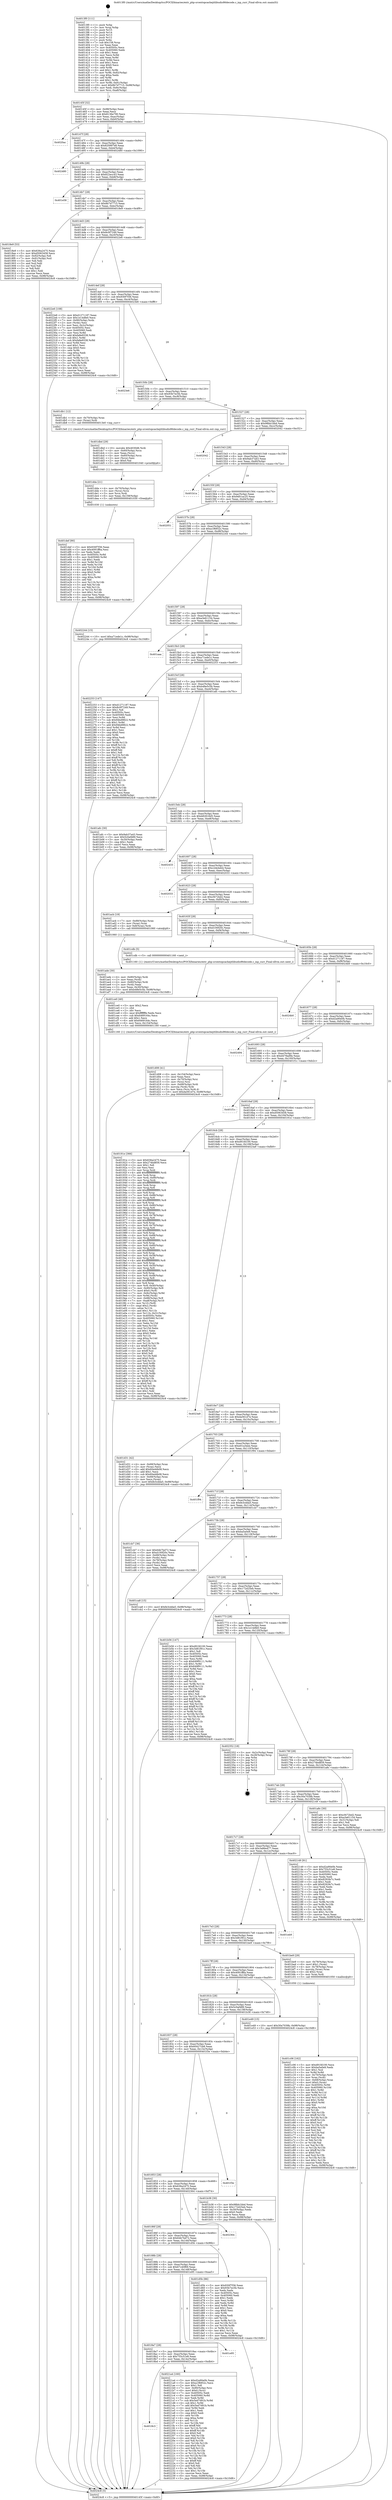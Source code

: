digraph "0x4013f0" {
  label = "0x4013f0 (/mnt/c/Users/mathe/Desktop/tcc/POCII/binaries/extr_php-srcextopcachejitlibudis86decode.c_inp_curr_Final-ollvm.out::main(0))"
  labelloc = "t"
  node[shape=record]

  Entry [label="",width=0.3,height=0.3,shape=circle,fillcolor=black,style=filled]
  "0x40145f" [label="{
     0x40145f [32]\l
     | [instrs]\l
     &nbsp;&nbsp;0x40145f \<+6\>: mov -0x98(%rbp),%eax\l
     &nbsp;&nbsp;0x401465 \<+2\>: mov %eax,%ecx\l
     &nbsp;&nbsp;0x401467 \<+6\>: sub $0x8136e790,%ecx\l
     &nbsp;&nbsp;0x40146d \<+6\>: mov %eax,-0xac(%rbp)\l
     &nbsp;&nbsp;0x401473 \<+6\>: mov %ecx,-0xb0(%rbp)\l
     &nbsp;&nbsp;0x401479 \<+6\>: je 00000000004020ac \<main+0xcbc\>\l
  }"]
  "0x4020ac" [label="{
     0x4020ac\l
  }", style=dashed]
  "0x40147f" [label="{
     0x40147f [28]\l
     | [instrs]\l
     &nbsp;&nbsp;0x40147f \<+5\>: jmp 0000000000401484 \<main+0x94\>\l
     &nbsp;&nbsp;0x401484 \<+6\>: mov -0xac(%rbp),%eax\l
     &nbsp;&nbsp;0x40148a \<+5\>: sub $0x820997e8,%eax\l
     &nbsp;&nbsp;0x40148f \<+6\>: mov %eax,-0xb4(%rbp)\l
     &nbsp;&nbsp;0x401495 \<+6\>: je 0000000000402480 \<main+0x1090\>\l
  }"]
  Exit [label="",width=0.3,height=0.3,shape=circle,fillcolor=black,style=filled,peripheries=2]
  "0x402480" [label="{
     0x402480\l
  }", style=dashed]
  "0x40149b" [label="{
     0x40149b [28]\l
     | [instrs]\l
     &nbsp;&nbsp;0x40149b \<+5\>: jmp 00000000004014a0 \<main+0xb0\>\l
     &nbsp;&nbsp;0x4014a0 \<+6\>: mov -0xac(%rbp),%eax\l
     &nbsp;&nbsp;0x4014a6 \<+5\>: sub $0x822ecc43,%eax\l
     &nbsp;&nbsp;0x4014ab \<+6\>: mov %eax,-0xb8(%rbp)\l
     &nbsp;&nbsp;0x4014b1 \<+6\>: je 0000000000401e58 \<main+0xa68\>\l
  }"]
  "0x4018c3" [label="{
     0x4018c3\l
  }", style=dashed]
  "0x401e58" [label="{
     0x401e58\l
  }", style=dashed]
  "0x4014b7" [label="{
     0x4014b7 [28]\l
     | [instrs]\l
     &nbsp;&nbsp;0x4014b7 \<+5\>: jmp 00000000004014bc \<main+0xcc\>\l
     &nbsp;&nbsp;0x4014bc \<+6\>: mov -0xac(%rbp),%eax\l
     &nbsp;&nbsp;0x4014c2 \<+5\>: sub $0x8b7d7715,%eax\l
     &nbsp;&nbsp;0x4014c7 \<+6\>: mov %eax,-0xbc(%rbp)\l
     &nbsp;&nbsp;0x4014cd \<+6\>: je 00000000004018e9 \<main+0x4f9\>\l
  }"]
  "0x4021a4" [label="{
     0x4021a4 [160]\l
     | [instrs]\l
     &nbsp;&nbsp;0x4021a4 \<+5\>: mov $0xd2a90e0b,%eax\l
     &nbsp;&nbsp;0x4021a9 \<+5\>: mov $0xa1f6852c,%ecx\l
     &nbsp;&nbsp;0x4021ae \<+2\>: mov $0x1,%dl\l
     &nbsp;&nbsp;0x4021b0 \<+7\>: mov -0x90(%rbp),%rsi\l
     &nbsp;&nbsp;0x4021b7 \<+6\>: movl $0x0,(%rsi)\l
     &nbsp;&nbsp;0x4021bd \<+7\>: mov 0x40505c,%edi\l
     &nbsp;&nbsp;0x4021c4 \<+8\>: mov 0x405060,%r8d\l
     &nbsp;&nbsp;0x4021cc \<+3\>: mov %edi,%r9d\l
     &nbsp;&nbsp;0x4021cf \<+7\>: sub $0x5ed7d91b,%r9d\l
     &nbsp;&nbsp;0x4021d6 \<+4\>: sub $0x1,%r9d\l
     &nbsp;&nbsp;0x4021da \<+7\>: add $0x5ed7d91b,%r9d\l
     &nbsp;&nbsp;0x4021e1 \<+4\>: imul %r9d,%edi\l
     &nbsp;&nbsp;0x4021e5 \<+3\>: and $0x1,%edi\l
     &nbsp;&nbsp;0x4021e8 \<+3\>: cmp $0x0,%edi\l
     &nbsp;&nbsp;0x4021eb \<+4\>: sete %r10b\l
     &nbsp;&nbsp;0x4021ef \<+4\>: cmp $0xa,%r8d\l
     &nbsp;&nbsp;0x4021f3 \<+4\>: setl %r11b\l
     &nbsp;&nbsp;0x4021f7 \<+3\>: mov %r10b,%bl\l
     &nbsp;&nbsp;0x4021fa \<+3\>: xor $0xff,%bl\l
     &nbsp;&nbsp;0x4021fd \<+3\>: mov %r11b,%r14b\l
     &nbsp;&nbsp;0x402200 \<+4\>: xor $0xff,%r14b\l
     &nbsp;&nbsp;0x402204 \<+3\>: xor $0x0,%dl\l
     &nbsp;&nbsp;0x402207 \<+3\>: mov %bl,%r15b\l
     &nbsp;&nbsp;0x40220a \<+4\>: and $0x0,%r15b\l
     &nbsp;&nbsp;0x40220e \<+3\>: and %dl,%r10b\l
     &nbsp;&nbsp;0x402211 \<+3\>: mov %r14b,%r12b\l
     &nbsp;&nbsp;0x402214 \<+4\>: and $0x0,%r12b\l
     &nbsp;&nbsp;0x402218 \<+3\>: and %dl,%r11b\l
     &nbsp;&nbsp;0x40221b \<+3\>: or %r10b,%r15b\l
     &nbsp;&nbsp;0x40221e \<+3\>: or %r11b,%r12b\l
     &nbsp;&nbsp;0x402221 \<+3\>: xor %r12b,%r15b\l
     &nbsp;&nbsp;0x402224 \<+3\>: or %r14b,%bl\l
     &nbsp;&nbsp;0x402227 \<+3\>: xor $0xff,%bl\l
     &nbsp;&nbsp;0x40222a \<+3\>: or $0x0,%dl\l
     &nbsp;&nbsp;0x40222d \<+2\>: and %dl,%bl\l
     &nbsp;&nbsp;0x40222f \<+3\>: or %bl,%r15b\l
     &nbsp;&nbsp;0x402232 \<+4\>: test $0x1,%r15b\l
     &nbsp;&nbsp;0x402236 \<+3\>: cmovne %ecx,%eax\l
     &nbsp;&nbsp;0x402239 \<+6\>: mov %eax,-0x98(%rbp)\l
     &nbsp;&nbsp;0x40223f \<+5\>: jmp 00000000004024c8 \<main+0x10d8\>\l
  }"]
  "0x4018e9" [label="{
     0x4018e9 [53]\l
     | [instrs]\l
     &nbsp;&nbsp;0x4018e9 \<+5\>: mov $0x636a2475,%eax\l
     &nbsp;&nbsp;0x4018ee \<+5\>: mov $0xd5063458,%ecx\l
     &nbsp;&nbsp;0x4018f3 \<+6\>: mov -0x92(%rbp),%dl\l
     &nbsp;&nbsp;0x4018f9 \<+7\>: mov -0x91(%rbp),%sil\l
     &nbsp;&nbsp;0x401900 \<+3\>: mov %dl,%dil\l
     &nbsp;&nbsp;0x401903 \<+3\>: and %sil,%dil\l
     &nbsp;&nbsp;0x401906 \<+3\>: xor %sil,%dl\l
     &nbsp;&nbsp;0x401909 \<+3\>: or %dl,%dil\l
     &nbsp;&nbsp;0x40190c \<+4\>: test $0x1,%dil\l
     &nbsp;&nbsp;0x401910 \<+3\>: cmovne %ecx,%eax\l
     &nbsp;&nbsp;0x401913 \<+6\>: mov %eax,-0x98(%rbp)\l
     &nbsp;&nbsp;0x401919 \<+5\>: jmp 00000000004024c8 \<main+0x10d8\>\l
  }"]
  "0x4014d3" [label="{
     0x4014d3 [28]\l
     | [instrs]\l
     &nbsp;&nbsp;0x4014d3 \<+5\>: jmp 00000000004014d8 \<main+0xe8\>\l
     &nbsp;&nbsp;0x4014d8 \<+6\>: mov -0xac(%rbp),%eax\l
     &nbsp;&nbsp;0x4014de \<+5\>: sub $0x8c0f7249,%eax\l
     &nbsp;&nbsp;0x4014e3 \<+6\>: mov %eax,-0xc0(%rbp)\l
     &nbsp;&nbsp;0x4014e9 \<+6\>: je 00000000004022e6 \<main+0xef6\>\l
  }"]
  "0x4024c8" [label="{
     0x4024c8 [5]\l
     | [instrs]\l
     &nbsp;&nbsp;0x4024c8 \<+5\>: jmp 000000000040145f \<main+0x6f\>\l
  }"]
  "0x4013f0" [label="{
     0x4013f0 [111]\l
     | [instrs]\l
     &nbsp;&nbsp;0x4013f0 \<+1\>: push %rbp\l
     &nbsp;&nbsp;0x4013f1 \<+3\>: mov %rsp,%rbp\l
     &nbsp;&nbsp;0x4013f4 \<+2\>: push %r15\l
     &nbsp;&nbsp;0x4013f6 \<+2\>: push %r14\l
     &nbsp;&nbsp;0x4013f8 \<+2\>: push %r13\l
     &nbsp;&nbsp;0x4013fa \<+2\>: push %r12\l
     &nbsp;&nbsp;0x4013fc \<+1\>: push %rbx\l
     &nbsp;&nbsp;0x4013fd \<+7\>: sub $0x158,%rsp\l
     &nbsp;&nbsp;0x401404 \<+2\>: xor %eax,%eax\l
     &nbsp;&nbsp;0x401406 \<+7\>: mov 0x40505c,%ecx\l
     &nbsp;&nbsp;0x40140d \<+7\>: mov 0x405060,%edx\l
     &nbsp;&nbsp;0x401414 \<+3\>: sub $0x1,%eax\l
     &nbsp;&nbsp;0x401417 \<+3\>: mov %ecx,%r8d\l
     &nbsp;&nbsp;0x40141a \<+3\>: add %eax,%r8d\l
     &nbsp;&nbsp;0x40141d \<+4\>: imul %r8d,%ecx\l
     &nbsp;&nbsp;0x401421 \<+3\>: and $0x1,%ecx\l
     &nbsp;&nbsp;0x401424 \<+3\>: cmp $0x0,%ecx\l
     &nbsp;&nbsp;0x401427 \<+4\>: sete %r9b\l
     &nbsp;&nbsp;0x40142b \<+4\>: and $0x1,%r9b\l
     &nbsp;&nbsp;0x40142f \<+7\>: mov %r9b,-0x92(%rbp)\l
     &nbsp;&nbsp;0x401436 \<+3\>: cmp $0xa,%edx\l
     &nbsp;&nbsp;0x401439 \<+4\>: setl %r9b\l
     &nbsp;&nbsp;0x40143d \<+4\>: and $0x1,%r9b\l
     &nbsp;&nbsp;0x401441 \<+7\>: mov %r9b,-0x91(%rbp)\l
     &nbsp;&nbsp;0x401448 \<+10\>: movl $0x8b7d7715,-0x98(%rbp)\l
     &nbsp;&nbsp;0x401452 \<+6\>: mov %edi,-0x9c(%rbp)\l
     &nbsp;&nbsp;0x401458 \<+7\>: mov %rsi,-0xa8(%rbp)\l
  }"]
  "0x4018a7" [label="{
     0x4018a7 [28]\l
     | [instrs]\l
     &nbsp;&nbsp;0x4018a7 \<+5\>: jmp 00000000004018ac \<main+0x4bc\>\l
     &nbsp;&nbsp;0x4018ac \<+6\>: mov -0xac(%rbp),%eax\l
     &nbsp;&nbsp;0x4018b2 \<+5\>: sub $0x755c51e8,%eax\l
     &nbsp;&nbsp;0x4018b7 \<+6\>: mov %eax,-0x14c(%rbp)\l
     &nbsp;&nbsp;0x4018bd \<+6\>: je 00000000004021a4 \<main+0xdb4\>\l
  }"]
  "0x4022e6" [label="{
     0x4022e6 [108]\l
     | [instrs]\l
     &nbsp;&nbsp;0x4022e6 \<+5\>: mov $0xd1271187,%eax\l
     &nbsp;&nbsp;0x4022eb \<+5\>: mov $0x1e14dfe0,%ecx\l
     &nbsp;&nbsp;0x4022f0 \<+7\>: mov -0x90(%rbp),%rdx\l
     &nbsp;&nbsp;0x4022f7 \<+2\>: mov (%rdx),%esi\l
     &nbsp;&nbsp;0x4022f9 \<+3\>: mov %esi,-0x2c(%rbp)\l
     &nbsp;&nbsp;0x4022fc \<+7\>: mov 0x40505c,%esi\l
     &nbsp;&nbsp;0x402303 \<+7\>: mov 0x405060,%edi\l
     &nbsp;&nbsp;0x40230a \<+3\>: mov %esi,%r8d\l
     &nbsp;&nbsp;0x40230d \<+7\>: add $0xfa8e9338,%r8d\l
     &nbsp;&nbsp;0x402314 \<+4\>: sub $0x1,%r8d\l
     &nbsp;&nbsp;0x402318 \<+7\>: sub $0xfa8e9338,%r8d\l
     &nbsp;&nbsp;0x40231f \<+4\>: imul %r8d,%esi\l
     &nbsp;&nbsp;0x402323 \<+3\>: and $0x1,%esi\l
     &nbsp;&nbsp;0x402326 \<+3\>: cmp $0x0,%esi\l
     &nbsp;&nbsp;0x402329 \<+4\>: sete %r9b\l
     &nbsp;&nbsp;0x40232d \<+3\>: cmp $0xa,%edi\l
     &nbsp;&nbsp;0x402330 \<+4\>: setl %r10b\l
     &nbsp;&nbsp;0x402334 \<+3\>: mov %r9b,%r11b\l
     &nbsp;&nbsp;0x402337 \<+3\>: and %r10b,%r11b\l
     &nbsp;&nbsp;0x40233a \<+3\>: xor %r10b,%r9b\l
     &nbsp;&nbsp;0x40233d \<+3\>: or %r9b,%r11b\l
     &nbsp;&nbsp;0x402340 \<+4\>: test $0x1,%r11b\l
     &nbsp;&nbsp;0x402344 \<+3\>: cmovne %ecx,%eax\l
     &nbsp;&nbsp;0x402347 \<+6\>: mov %eax,-0x98(%rbp)\l
     &nbsp;&nbsp;0x40234d \<+5\>: jmp 00000000004024c8 \<main+0x10d8\>\l
  }"]
  "0x4014ef" [label="{
     0x4014ef [28]\l
     | [instrs]\l
     &nbsp;&nbsp;0x4014ef \<+5\>: jmp 00000000004014f4 \<main+0x104\>\l
     &nbsp;&nbsp;0x4014f4 \<+6\>: mov -0xac(%rbp),%eax\l
     &nbsp;&nbsp;0x4014fa \<+5\>: sub $0x930f7f36,%eax\l
     &nbsp;&nbsp;0x4014ff \<+6\>: mov %eax,-0xc4(%rbp)\l
     &nbsp;&nbsp;0x401505 \<+6\>: je 00000000004023e6 \<main+0xff6\>\l
  }"]
  "0x401e95" [label="{
     0x401e95\l
  }", style=dashed]
  "0x4023e6" [label="{
     0x4023e6\l
  }", style=dashed]
  "0x40150b" [label="{
     0x40150b [28]\l
     | [instrs]\l
     &nbsp;&nbsp;0x40150b \<+5\>: jmp 0000000000401510 \<main+0x120\>\l
     &nbsp;&nbsp;0x401510 \<+6\>: mov -0xac(%rbp),%eax\l
     &nbsp;&nbsp;0x401516 \<+5\>: sub $0x93b7ec5b,%eax\l
     &nbsp;&nbsp;0x40151b \<+6\>: mov %eax,-0xc8(%rbp)\l
     &nbsp;&nbsp;0x401521 \<+6\>: je 0000000000401db1 \<main+0x9c1\>\l
  }"]
  "0x401def" [label="{
     0x401def [90]\l
     | [instrs]\l
     &nbsp;&nbsp;0x401def \<+5\>: mov $0x930f7f36,%eax\l
     &nbsp;&nbsp;0x401df4 \<+5\>: mov $0x4091ff6a,%esi\l
     &nbsp;&nbsp;0x401df9 \<+2\>: xor %edx,%edx\l
     &nbsp;&nbsp;0x401dfb \<+8\>: mov 0x40505c,%r8d\l
     &nbsp;&nbsp;0x401e03 \<+8\>: mov 0x405060,%r9d\l
     &nbsp;&nbsp;0x401e0b \<+3\>: sub $0x1,%edx\l
     &nbsp;&nbsp;0x401e0e \<+3\>: mov %r8d,%r10d\l
     &nbsp;&nbsp;0x401e11 \<+3\>: add %edx,%r10d\l
     &nbsp;&nbsp;0x401e14 \<+4\>: imul %r10d,%r8d\l
     &nbsp;&nbsp;0x401e18 \<+4\>: and $0x1,%r8d\l
     &nbsp;&nbsp;0x401e1c \<+4\>: cmp $0x0,%r8d\l
     &nbsp;&nbsp;0x401e20 \<+4\>: sete %r11b\l
     &nbsp;&nbsp;0x401e24 \<+4\>: cmp $0xa,%r9d\l
     &nbsp;&nbsp;0x401e28 \<+3\>: setl %bl\l
     &nbsp;&nbsp;0x401e2b \<+3\>: mov %r11b,%r14b\l
     &nbsp;&nbsp;0x401e2e \<+3\>: and %bl,%r14b\l
     &nbsp;&nbsp;0x401e31 \<+3\>: xor %bl,%r11b\l
     &nbsp;&nbsp;0x401e34 \<+3\>: or %r11b,%r14b\l
     &nbsp;&nbsp;0x401e37 \<+4\>: test $0x1,%r14b\l
     &nbsp;&nbsp;0x401e3b \<+3\>: cmovne %esi,%eax\l
     &nbsp;&nbsp;0x401e3e \<+6\>: mov %eax,-0x98(%rbp)\l
     &nbsp;&nbsp;0x401e44 \<+5\>: jmp 00000000004024c8 \<main+0x10d8\>\l
  }"]
  "0x401db1" [label="{
     0x401db1 [12]\l
     | [instrs]\l
     &nbsp;&nbsp;0x401db1 \<+4\>: mov -0x70(%rbp),%rax\l
     &nbsp;&nbsp;0x401db5 \<+3\>: mov (%rax),%rdi\l
     &nbsp;&nbsp;0x401db8 \<+5\>: call 00000000004013e0 \<inp_curr\>\l
     | [calls]\l
     &nbsp;&nbsp;0x4013e0 \{1\} (/mnt/c/Users/mathe/Desktop/tcc/POCII/binaries/extr_php-srcextopcachejitlibudis86decode.c_inp_curr_Final-ollvm.out::inp_curr)\l
  }"]
  "0x401527" [label="{
     0x401527 [28]\l
     | [instrs]\l
     &nbsp;&nbsp;0x401527 \<+5\>: jmp 000000000040152c \<main+0x13c\>\l
     &nbsp;&nbsp;0x40152c \<+6\>: mov -0xac(%rbp),%eax\l
     &nbsp;&nbsp;0x401532 \<+5\>: sub $0x98bb1bbd,%eax\l
     &nbsp;&nbsp;0x401537 \<+6\>: mov %eax,-0xcc(%rbp)\l
     &nbsp;&nbsp;0x40153d \<+6\>: je 0000000000402042 \<main+0xc52\>\l
  }"]
  "0x401dda" [label="{
     0x401dda [21]\l
     | [instrs]\l
     &nbsp;&nbsp;0x401dda \<+4\>: mov -0x70(%rbp),%rcx\l
     &nbsp;&nbsp;0x401dde \<+3\>: mov (%rcx),%rcx\l
     &nbsp;&nbsp;0x401de1 \<+3\>: mov %rcx,%rdi\l
     &nbsp;&nbsp;0x401de4 \<+6\>: mov %eax,-0x158(%rbp)\l
     &nbsp;&nbsp;0x401dea \<+5\>: call 0000000000401030 \<free@plt\>\l
     | [calls]\l
     &nbsp;&nbsp;0x401030 \{1\} (unknown)\l
  }"]
  "0x402042" [label="{
     0x402042\l
  }", style=dashed]
  "0x401543" [label="{
     0x401543 [28]\l
     | [instrs]\l
     &nbsp;&nbsp;0x401543 \<+5\>: jmp 0000000000401548 \<main+0x158\>\l
     &nbsp;&nbsp;0x401548 \<+6\>: mov -0xac(%rbp),%eax\l
     &nbsp;&nbsp;0x40154e \<+5\>: sub $0x9ab37a43,%eax\l
     &nbsp;&nbsp;0x401553 \<+6\>: mov %eax,-0xd0(%rbp)\l
     &nbsp;&nbsp;0x401559 \<+6\>: je 0000000000401b1a \<main+0x72a\>\l
  }"]
  "0x401dbd" [label="{
     0x401dbd [29]\l
     | [instrs]\l
     &nbsp;&nbsp;0x401dbd \<+10\>: movabs $0x4030d6,%rdi\l
     &nbsp;&nbsp;0x401dc7 \<+4\>: mov -0x60(%rbp),%rcx\l
     &nbsp;&nbsp;0x401dcb \<+2\>: mov %eax,(%rcx)\l
     &nbsp;&nbsp;0x401dcd \<+4\>: mov -0x60(%rbp),%rcx\l
     &nbsp;&nbsp;0x401dd1 \<+2\>: mov (%rcx),%esi\l
     &nbsp;&nbsp;0x401dd3 \<+2\>: mov $0x0,%al\l
     &nbsp;&nbsp;0x401dd5 \<+5\>: call 0000000000401040 \<printf@plt\>\l
     | [calls]\l
     &nbsp;&nbsp;0x401040 \{1\} (unknown)\l
  }"]
  "0x401b1a" [label="{
     0x401b1a\l
  }", style=dashed]
  "0x40155f" [label="{
     0x40155f [28]\l
     | [instrs]\l
     &nbsp;&nbsp;0x40155f \<+5\>: jmp 0000000000401564 \<main+0x174\>\l
     &nbsp;&nbsp;0x401564 \<+6\>: mov -0xac(%rbp),%eax\l
     &nbsp;&nbsp;0x40156a \<+5\>: sub $0x9d01ac25,%eax\l
     &nbsp;&nbsp;0x40156f \<+6\>: mov %eax,-0xd4(%rbp)\l
     &nbsp;&nbsp;0x401575 \<+6\>: je 0000000000402051 \<main+0xc61\>\l
  }"]
  "0x40188b" [label="{
     0x40188b [28]\l
     | [instrs]\l
     &nbsp;&nbsp;0x40188b \<+5\>: jmp 0000000000401890 \<main+0x4a0\>\l
     &nbsp;&nbsp;0x401890 \<+6\>: mov -0xac(%rbp),%eax\l
     &nbsp;&nbsp;0x401896 \<+5\>: sub $0x67c40f69,%eax\l
     &nbsp;&nbsp;0x40189b \<+6\>: mov %eax,-0x148(%rbp)\l
     &nbsp;&nbsp;0x4018a1 \<+6\>: je 0000000000401e95 \<main+0xaa5\>\l
  }"]
  "0x402051" [label="{
     0x402051\l
  }", style=dashed]
  "0x40157b" [label="{
     0x40157b [28]\l
     | [instrs]\l
     &nbsp;&nbsp;0x40157b \<+5\>: jmp 0000000000401580 \<main+0x190\>\l
     &nbsp;&nbsp;0x401580 \<+6\>: mov -0xac(%rbp),%eax\l
     &nbsp;&nbsp;0x401586 \<+5\>: sub $0xa1f6852c,%eax\l
     &nbsp;&nbsp;0x40158b \<+6\>: mov %eax,-0xd8(%rbp)\l
     &nbsp;&nbsp;0x401591 \<+6\>: je 0000000000402244 \<main+0xe54\>\l
  }"]
  "0x401d5b" [label="{
     0x401d5b [86]\l
     | [instrs]\l
     &nbsp;&nbsp;0x401d5b \<+5\>: mov $0x930f7f36,%eax\l
     &nbsp;&nbsp;0x401d60 \<+5\>: mov $0x93b7ec5b,%ecx\l
     &nbsp;&nbsp;0x401d65 \<+2\>: xor %edx,%edx\l
     &nbsp;&nbsp;0x401d67 \<+7\>: mov 0x40505c,%esi\l
     &nbsp;&nbsp;0x401d6e \<+7\>: mov 0x405060,%edi\l
     &nbsp;&nbsp;0x401d75 \<+3\>: sub $0x1,%edx\l
     &nbsp;&nbsp;0x401d78 \<+3\>: mov %esi,%r8d\l
     &nbsp;&nbsp;0x401d7b \<+3\>: add %edx,%r8d\l
     &nbsp;&nbsp;0x401d7e \<+4\>: imul %r8d,%esi\l
     &nbsp;&nbsp;0x401d82 \<+3\>: and $0x1,%esi\l
     &nbsp;&nbsp;0x401d85 \<+3\>: cmp $0x0,%esi\l
     &nbsp;&nbsp;0x401d88 \<+4\>: sete %r9b\l
     &nbsp;&nbsp;0x401d8c \<+3\>: cmp $0xa,%edi\l
     &nbsp;&nbsp;0x401d8f \<+4\>: setl %r10b\l
     &nbsp;&nbsp;0x401d93 \<+3\>: mov %r9b,%r11b\l
     &nbsp;&nbsp;0x401d96 \<+3\>: and %r10b,%r11b\l
     &nbsp;&nbsp;0x401d99 \<+3\>: xor %r10b,%r9b\l
     &nbsp;&nbsp;0x401d9c \<+3\>: or %r9b,%r11b\l
     &nbsp;&nbsp;0x401d9f \<+4\>: test $0x1,%r11b\l
     &nbsp;&nbsp;0x401da3 \<+3\>: cmovne %ecx,%eax\l
     &nbsp;&nbsp;0x401da6 \<+6\>: mov %eax,-0x98(%rbp)\l
     &nbsp;&nbsp;0x401dac \<+5\>: jmp 00000000004024c8 \<main+0x10d8\>\l
  }"]
  "0x402244" [label="{
     0x402244 [15]\l
     | [instrs]\l
     &nbsp;&nbsp;0x402244 \<+10\>: movl $0xa71ede1c,-0x98(%rbp)\l
     &nbsp;&nbsp;0x40224e \<+5\>: jmp 00000000004024c8 \<main+0x10d8\>\l
  }"]
  "0x401597" [label="{
     0x401597 [28]\l
     | [instrs]\l
     &nbsp;&nbsp;0x401597 \<+5\>: jmp 000000000040159c \<main+0x1ac\>\l
     &nbsp;&nbsp;0x40159c \<+6\>: mov -0xac(%rbp),%eax\l
     &nbsp;&nbsp;0x4015a2 \<+5\>: sub $0xa3e61154,%eax\l
     &nbsp;&nbsp;0x4015a7 \<+6\>: mov %eax,-0xdc(%rbp)\l
     &nbsp;&nbsp;0x4015ad \<+6\>: je 0000000000401aaa \<main+0x6ba\>\l
  }"]
  "0x40186f" [label="{
     0x40186f [28]\l
     | [instrs]\l
     &nbsp;&nbsp;0x40186f \<+5\>: jmp 0000000000401874 \<main+0x484\>\l
     &nbsp;&nbsp;0x401874 \<+6\>: mov -0xac(%rbp),%eax\l
     &nbsp;&nbsp;0x40187a \<+5\>: sub $0x64b7bd72,%eax\l
     &nbsp;&nbsp;0x40187f \<+6\>: mov %eax,-0x144(%rbp)\l
     &nbsp;&nbsp;0x401885 \<+6\>: je 0000000000401d5b \<main+0x96b\>\l
  }"]
  "0x401aaa" [label="{
     0x401aaa\l
  }", style=dashed]
  "0x4015b3" [label="{
     0x4015b3 [28]\l
     | [instrs]\l
     &nbsp;&nbsp;0x4015b3 \<+5\>: jmp 00000000004015b8 \<main+0x1c8\>\l
     &nbsp;&nbsp;0x4015b8 \<+6\>: mov -0xac(%rbp),%eax\l
     &nbsp;&nbsp;0x4015be \<+5\>: sub $0xa71ede1c,%eax\l
     &nbsp;&nbsp;0x4015c3 \<+6\>: mov %eax,-0xe0(%rbp)\l
     &nbsp;&nbsp;0x4015c9 \<+6\>: je 0000000000402253 \<main+0xe63\>\l
  }"]
  "0x402364" [label="{
     0x402364\l
  }", style=dashed]
  "0x402253" [label="{
     0x402253 [147]\l
     | [instrs]\l
     &nbsp;&nbsp;0x402253 \<+5\>: mov $0xd1271187,%eax\l
     &nbsp;&nbsp;0x402258 \<+5\>: mov $0x8c0f7249,%ecx\l
     &nbsp;&nbsp;0x40225d \<+2\>: mov $0x1,%dl\l
     &nbsp;&nbsp;0x40225f \<+7\>: mov 0x40505c,%esi\l
     &nbsp;&nbsp;0x402266 \<+7\>: mov 0x405060,%edi\l
     &nbsp;&nbsp;0x40226d \<+3\>: mov %esi,%r8d\l
     &nbsp;&nbsp;0x402270 \<+7\>: sub $0x94bd9822,%r8d\l
     &nbsp;&nbsp;0x402277 \<+4\>: sub $0x1,%r8d\l
     &nbsp;&nbsp;0x40227b \<+7\>: add $0x94bd9822,%r8d\l
     &nbsp;&nbsp;0x402282 \<+4\>: imul %r8d,%esi\l
     &nbsp;&nbsp;0x402286 \<+3\>: and $0x1,%esi\l
     &nbsp;&nbsp;0x402289 \<+3\>: cmp $0x0,%esi\l
     &nbsp;&nbsp;0x40228c \<+4\>: sete %r9b\l
     &nbsp;&nbsp;0x402290 \<+3\>: cmp $0xa,%edi\l
     &nbsp;&nbsp;0x402293 \<+4\>: setl %r10b\l
     &nbsp;&nbsp;0x402297 \<+3\>: mov %r9b,%r11b\l
     &nbsp;&nbsp;0x40229a \<+4\>: xor $0xff,%r11b\l
     &nbsp;&nbsp;0x40229e \<+3\>: mov %r10b,%bl\l
     &nbsp;&nbsp;0x4022a1 \<+3\>: xor $0xff,%bl\l
     &nbsp;&nbsp;0x4022a4 \<+3\>: xor $0x1,%dl\l
     &nbsp;&nbsp;0x4022a7 \<+3\>: mov %r11b,%r14b\l
     &nbsp;&nbsp;0x4022aa \<+4\>: and $0xff,%r14b\l
     &nbsp;&nbsp;0x4022ae \<+3\>: and %dl,%r9b\l
     &nbsp;&nbsp;0x4022b1 \<+3\>: mov %bl,%r15b\l
     &nbsp;&nbsp;0x4022b4 \<+4\>: and $0xff,%r15b\l
     &nbsp;&nbsp;0x4022b8 \<+3\>: and %dl,%r10b\l
     &nbsp;&nbsp;0x4022bb \<+3\>: or %r9b,%r14b\l
     &nbsp;&nbsp;0x4022be \<+3\>: or %r10b,%r15b\l
     &nbsp;&nbsp;0x4022c1 \<+3\>: xor %r15b,%r14b\l
     &nbsp;&nbsp;0x4022c4 \<+3\>: or %bl,%r11b\l
     &nbsp;&nbsp;0x4022c7 \<+4\>: xor $0xff,%r11b\l
     &nbsp;&nbsp;0x4022cb \<+3\>: or $0x1,%dl\l
     &nbsp;&nbsp;0x4022ce \<+3\>: and %dl,%r11b\l
     &nbsp;&nbsp;0x4022d1 \<+3\>: or %r11b,%r14b\l
     &nbsp;&nbsp;0x4022d4 \<+4\>: test $0x1,%r14b\l
     &nbsp;&nbsp;0x4022d8 \<+3\>: cmovne %ecx,%eax\l
     &nbsp;&nbsp;0x4022db \<+6\>: mov %eax,-0x98(%rbp)\l
     &nbsp;&nbsp;0x4022e1 \<+5\>: jmp 00000000004024c8 \<main+0x10d8\>\l
  }"]
  "0x4015cf" [label="{
     0x4015cf [28]\l
     | [instrs]\l
     &nbsp;&nbsp;0x4015cf \<+5\>: jmp 00000000004015d4 \<main+0x1e4\>\l
     &nbsp;&nbsp;0x4015d4 \<+6\>: mov -0xac(%rbp),%eax\l
     &nbsp;&nbsp;0x4015da \<+5\>: sub $0xb48e5c5b,%eax\l
     &nbsp;&nbsp;0x4015df \<+6\>: mov %eax,-0xe4(%rbp)\l
     &nbsp;&nbsp;0x4015e5 \<+6\>: je 0000000000401afc \<main+0x70c\>\l
  }"]
  "0x401853" [label="{
     0x401853 [28]\l
     | [instrs]\l
     &nbsp;&nbsp;0x401853 \<+5\>: jmp 0000000000401858 \<main+0x468\>\l
     &nbsp;&nbsp;0x401858 \<+6\>: mov -0xac(%rbp),%eax\l
     &nbsp;&nbsp;0x40185e \<+5\>: sub $0x636a2475,%eax\l
     &nbsp;&nbsp;0x401863 \<+6\>: mov %eax,-0x140(%rbp)\l
     &nbsp;&nbsp;0x401869 \<+6\>: je 0000000000402364 \<main+0xf74\>\l
  }"]
  "0x401afc" [label="{
     0x401afc [30]\l
     | [instrs]\l
     &nbsp;&nbsp;0x401afc \<+5\>: mov $0x9ab37a43,%eax\l
     &nbsp;&nbsp;0x401b01 \<+5\>: mov $0x5c0af489,%ecx\l
     &nbsp;&nbsp;0x401b06 \<+3\>: mov -0x30(%rbp),%edx\l
     &nbsp;&nbsp;0x401b09 \<+3\>: cmp $0x1,%edx\l
     &nbsp;&nbsp;0x401b0c \<+3\>: cmovl %ecx,%eax\l
     &nbsp;&nbsp;0x401b0f \<+6\>: mov %eax,-0x98(%rbp)\l
     &nbsp;&nbsp;0x401b15 \<+5\>: jmp 00000000004024c8 \<main+0x10d8\>\l
  }"]
  "0x4015eb" [label="{
     0x4015eb [28]\l
     | [instrs]\l
     &nbsp;&nbsp;0x4015eb \<+5\>: jmp 00000000004015f0 \<main+0x200\>\l
     &nbsp;&nbsp;0x4015f0 \<+6\>: mov -0xac(%rbp),%eax\l
     &nbsp;&nbsp;0x4015f6 \<+5\>: sub $0xb82816d5,%eax\l
     &nbsp;&nbsp;0x4015fb \<+6\>: mov %eax,-0xe8(%rbp)\l
     &nbsp;&nbsp;0x401601 \<+6\>: je 0000000000402433 \<main+0x1043\>\l
  }"]
  "0x401f3e" [label="{
     0x401f3e\l
  }", style=dashed]
  "0x402433" [label="{
     0x402433\l
  }", style=dashed]
  "0x401607" [label="{
     0x401607 [28]\l
     | [instrs]\l
     &nbsp;&nbsp;0x401607 \<+5\>: jmp 000000000040160c \<main+0x21c\>\l
     &nbsp;&nbsp;0x40160c \<+6\>: mov -0xac(%rbp),%eax\l
     &nbsp;&nbsp;0x401612 \<+5\>: sub $0xc2de4eb4,%eax\l
     &nbsp;&nbsp;0x401617 \<+6\>: mov %eax,-0xec(%rbp)\l
     &nbsp;&nbsp;0x40161d \<+6\>: je 0000000000402033 \<main+0xc43\>\l
  }"]
  "0x401d08" [label="{
     0x401d08 [41]\l
     | [instrs]\l
     &nbsp;&nbsp;0x401d08 \<+6\>: mov -0x154(%rbp),%ecx\l
     &nbsp;&nbsp;0x401d0e \<+3\>: imul %eax,%ecx\l
     &nbsp;&nbsp;0x401d11 \<+4\>: mov -0x70(%rbp),%rsi\l
     &nbsp;&nbsp;0x401d15 \<+3\>: mov (%rsi),%rsi\l
     &nbsp;&nbsp;0x401d18 \<+4\>: mov -0x68(%rbp),%rdi\l
     &nbsp;&nbsp;0x401d1c \<+3\>: movslq (%rdi),%rdi\l
     &nbsp;&nbsp;0x401d1f \<+3\>: mov %ecx,(%rsi,%rdi,4)\l
     &nbsp;&nbsp;0x401d22 \<+10\>: movl $0xda561d7e,-0x98(%rbp)\l
     &nbsp;&nbsp;0x401d2c \<+5\>: jmp 00000000004024c8 \<main+0x10d8\>\l
  }"]
  "0x402033" [label="{
     0x402033\l
  }", style=dashed]
  "0x401623" [label="{
     0x401623 [28]\l
     | [instrs]\l
     &nbsp;&nbsp;0x401623 \<+5\>: jmp 0000000000401628 \<main+0x238\>\l
     &nbsp;&nbsp;0x401628 \<+6\>: mov -0xac(%rbp),%eax\l
     &nbsp;&nbsp;0x40162e \<+5\>: sub $0xcf472bd2,%eax\l
     &nbsp;&nbsp;0x401633 \<+6\>: mov %eax,-0xf0(%rbp)\l
     &nbsp;&nbsp;0x401639 \<+6\>: je 0000000000401acb \<main+0x6db\>\l
  }"]
  "0x401ce0" [label="{
     0x401ce0 [40]\l
     | [instrs]\l
     &nbsp;&nbsp;0x401ce0 \<+5\>: mov $0x2,%ecx\l
     &nbsp;&nbsp;0x401ce5 \<+1\>: cltd\l
     &nbsp;&nbsp;0x401ce6 \<+2\>: idiv %ecx\l
     &nbsp;&nbsp;0x401ce8 \<+6\>: imul $0xfffffffe,%edx,%ecx\l
     &nbsp;&nbsp;0x401cee \<+6\>: sub $0x6469164c,%ecx\l
     &nbsp;&nbsp;0x401cf4 \<+3\>: add $0x1,%ecx\l
     &nbsp;&nbsp;0x401cf7 \<+6\>: add $0x6469164c,%ecx\l
     &nbsp;&nbsp;0x401cfd \<+6\>: mov %ecx,-0x154(%rbp)\l
     &nbsp;&nbsp;0x401d03 \<+5\>: call 0000000000401160 \<next_i\>\l
     | [calls]\l
     &nbsp;&nbsp;0x401160 \{1\} (/mnt/c/Users/mathe/Desktop/tcc/POCII/binaries/extr_php-srcextopcachejitlibudis86decode.c_inp_curr_Final-ollvm.out::next_i)\l
  }"]
  "0x401acb" [label="{
     0x401acb [19]\l
     | [instrs]\l
     &nbsp;&nbsp;0x401acb \<+7\>: mov -0x88(%rbp),%rax\l
     &nbsp;&nbsp;0x401ad2 \<+3\>: mov (%rax),%rax\l
     &nbsp;&nbsp;0x401ad5 \<+4\>: mov 0x8(%rax),%rdi\l
     &nbsp;&nbsp;0x401ad9 \<+5\>: call 0000000000401060 \<atoi@plt\>\l
     | [calls]\l
     &nbsp;&nbsp;0x401060 \{1\} (unknown)\l
  }"]
  "0x40163f" [label="{
     0x40163f [28]\l
     | [instrs]\l
     &nbsp;&nbsp;0x40163f \<+5\>: jmp 0000000000401644 \<main+0x254\>\l
     &nbsp;&nbsp;0x401644 \<+6\>: mov -0xac(%rbp),%eax\l
     &nbsp;&nbsp;0x40164a \<+5\>: sub $0xd100f20c,%eax\l
     &nbsp;&nbsp;0x40164f \<+6\>: mov %eax,-0xf4(%rbp)\l
     &nbsp;&nbsp;0x401655 \<+6\>: je 0000000000401cdb \<main+0x8eb\>\l
  }"]
  "0x401c06" [label="{
     0x401c06 [162]\l
     | [instrs]\l
     &nbsp;&nbsp;0x401c06 \<+5\>: mov $0xd91fd100,%ecx\l
     &nbsp;&nbsp;0x401c0b \<+5\>: mov $0xba5a0e9,%edx\l
     &nbsp;&nbsp;0x401c10 \<+3\>: mov $0x1,%sil\l
     &nbsp;&nbsp;0x401c13 \<+3\>: xor %r8d,%r8d\l
     &nbsp;&nbsp;0x401c16 \<+4\>: mov -0x70(%rbp),%rdi\l
     &nbsp;&nbsp;0x401c1a \<+3\>: mov %rax,(%rdi)\l
     &nbsp;&nbsp;0x401c1d \<+4\>: mov -0x68(%rbp),%rax\l
     &nbsp;&nbsp;0x401c21 \<+6\>: movl $0x0,(%rax)\l
     &nbsp;&nbsp;0x401c27 \<+8\>: mov 0x40505c,%r9d\l
     &nbsp;&nbsp;0x401c2f \<+8\>: mov 0x405060,%r10d\l
     &nbsp;&nbsp;0x401c37 \<+4\>: sub $0x1,%r8d\l
     &nbsp;&nbsp;0x401c3b \<+3\>: mov %r9d,%r11d\l
     &nbsp;&nbsp;0x401c3e \<+3\>: add %r8d,%r11d\l
     &nbsp;&nbsp;0x401c41 \<+4\>: imul %r11d,%r9d\l
     &nbsp;&nbsp;0x401c45 \<+4\>: and $0x1,%r9d\l
     &nbsp;&nbsp;0x401c49 \<+4\>: cmp $0x0,%r9d\l
     &nbsp;&nbsp;0x401c4d \<+3\>: sete %bl\l
     &nbsp;&nbsp;0x401c50 \<+4\>: cmp $0xa,%r10d\l
     &nbsp;&nbsp;0x401c54 \<+4\>: setl %r14b\l
     &nbsp;&nbsp;0x401c58 \<+3\>: mov %bl,%r15b\l
     &nbsp;&nbsp;0x401c5b \<+4\>: xor $0xff,%r15b\l
     &nbsp;&nbsp;0x401c5f \<+3\>: mov %r14b,%r12b\l
     &nbsp;&nbsp;0x401c62 \<+4\>: xor $0xff,%r12b\l
     &nbsp;&nbsp;0x401c66 \<+4\>: xor $0x0,%sil\l
     &nbsp;&nbsp;0x401c6a \<+3\>: mov %r15b,%r13b\l
     &nbsp;&nbsp;0x401c6d \<+4\>: and $0x0,%r13b\l
     &nbsp;&nbsp;0x401c71 \<+3\>: and %sil,%bl\l
     &nbsp;&nbsp;0x401c74 \<+3\>: mov %r12b,%al\l
     &nbsp;&nbsp;0x401c77 \<+2\>: and $0x0,%al\l
     &nbsp;&nbsp;0x401c79 \<+3\>: and %sil,%r14b\l
     &nbsp;&nbsp;0x401c7c \<+3\>: or %bl,%r13b\l
     &nbsp;&nbsp;0x401c7f \<+3\>: or %r14b,%al\l
     &nbsp;&nbsp;0x401c82 \<+3\>: xor %al,%r13b\l
     &nbsp;&nbsp;0x401c85 \<+3\>: or %r12b,%r15b\l
     &nbsp;&nbsp;0x401c88 \<+4\>: xor $0xff,%r15b\l
     &nbsp;&nbsp;0x401c8c \<+4\>: or $0x0,%sil\l
     &nbsp;&nbsp;0x401c90 \<+3\>: and %sil,%r15b\l
     &nbsp;&nbsp;0x401c93 \<+3\>: or %r15b,%r13b\l
     &nbsp;&nbsp;0x401c96 \<+4\>: test $0x1,%r13b\l
     &nbsp;&nbsp;0x401c9a \<+3\>: cmovne %edx,%ecx\l
     &nbsp;&nbsp;0x401c9d \<+6\>: mov %ecx,-0x98(%rbp)\l
     &nbsp;&nbsp;0x401ca3 \<+5\>: jmp 00000000004024c8 \<main+0x10d8\>\l
  }"]
  "0x401cdb" [label="{
     0x401cdb [5]\l
     | [instrs]\l
     &nbsp;&nbsp;0x401cdb \<+5\>: call 0000000000401160 \<next_i\>\l
     | [calls]\l
     &nbsp;&nbsp;0x401160 \{1\} (/mnt/c/Users/mathe/Desktop/tcc/POCII/binaries/extr_php-srcextopcachejitlibudis86decode.c_inp_curr_Final-ollvm.out::next_i)\l
  }"]
  "0x40165b" [label="{
     0x40165b [28]\l
     | [instrs]\l
     &nbsp;&nbsp;0x40165b \<+5\>: jmp 0000000000401660 \<main+0x270\>\l
     &nbsp;&nbsp;0x401660 \<+6\>: mov -0xac(%rbp),%eax\l
     &nbsp;&nbsp;0x401666 \<+5\>: sub $0xd1271187,%eax\l
     &nbsp;&nbsp;0x40166b \<+6\>: mov %eax,-0xf8(%rbp)\l
     &nbsp;&nbsp;0x401671 \<+6\>: je 00000000004024b0 \<main+0x10c0\>\l
  }"]
  "0x401837" [label="{
     0x401837 [28]\l
     | [instrs]\l
     &nbsp;&nbsp;0x401837 \<+5\>: jmp 000000000040183c \<main+0x44c\>\l
     &nbsp;&nbsp;0x40183c \<+6\>: mov -0xac(%rbp),%eax\l
     &nbsp;&nbsp;0x401842 \<+5\>: sub $0x60427cb8,%eax\l
     &nbsp;&nbsp;0x401847 \<+6\>: mov %eax,-0x13c(%rbp)\l
     &nbsp;&nbsp;0x40184d \<+6\>: je 0000000000401f3e \<main+0xb4e\>\l
  }"]
  "0x4024b0" [label="{
     0x4024b0\l
  }", style=dashed]
  "0x401677" [label="{
     0x401677 [28]\l
     | [instrs]\l
     &nbsp;&nbsp;0x401677 \<+5\>: jmp 000000000040167c \<main+0x28c\>\l
     &nbsp;&nbsp;0x40167c \<+6\>: mov -0xac(%rbp),%eax\l
     &nbsp;&nbsp;0x401682 \<+5\>: sub $0xd2a90e0b,%eax\l
     &nbsp;&nbsp;0x401687 \<+6\>: mov %eax,-0xfc(%rbp)\l
     &nbsp;&nbsp;0x40168d \<+6\>: je 0000000000402494 \<main+0x10a4\>\l
  }"]
  "0x401b38" [label="{
     0x401b38 [30]\l
     | [instrs]\l
     &nbsp;&nbsp;0x401b38 \<+5\>: mov $0x98bb1bbd,%eax\l
     &nbsp;&nbsp;0x401b3d \<+5\>: mov $0x172d25eb,%ecx\l
     &nbsp;&nbsp;0x401b42 \<+3\>: mov -0x30(%rbp),%edx\l
     &nbsp;&nbsp;0x401b45 \<+3\>: cmp $0x0,%edx\l
     &nbsp;&nbsp;0x401b48 \<+3\>: cmove %ecx,%eax\l
     &nbsp;&nbsp;0x401b4b \<+6\>: mov %eax,-0x98(%rbp)\l
     &nbsp;&nbsp;0x401b51 \<+5\>: jmp 00000000004024c8 \<main+0x10d8\>\l
  }"]
  "0x402494" [label="{
     0x402494\l
  }", style=dashed]
  "0x401693" [label="{
     0x401693 [28]\l
     | [instrs]\l
     &nbsp;&nbsp;0x401693 \<+5\>: jmp 0000000000401698 \<main+0x2a8\>\l
     &nbsp;&nbsp;0x401698 \<+6\>: mov -0xac(%rbp),%eax\l
     &nbsp;&nbsp;0x40169e \<+5\>: sub $0xd479ad9e,%eax\l
     &nbsp;&nbsp;0x4016a3 \<+6\>: mov %eax,-0x100(%rbp)\l
     &nbsp;&nbsp;0x4016a9 \<+6\>: je 0000000000401f1c \<main+0xb2c\>\l
  }"]
  "0x40181b" [label="{
     0x40181b [28]\l
     | [instrs]\l
     &nbsp;&nbsp;0x40181b \<+5\>: jmp 0000000000401820 \<main+0x430\>\l
     &nbsp;&nbsp;0x401820 \<+6\>: mov -0xac(%rbp),%eax\l
     &nbsp;&nbsp;0x401826 \<+5\>: sub $0x5c0af489,%eax\l
     &nbsp;&nbsp;0x40182b \<+6\>: mov %eax,-0x138(%rbp)\l
     &nbsp;&nbsp;0x401831 \<+6\>: je 0000000000401b38 \<main+0x748\>\l
  }"]
  "0x401f1c" [label="{
     0x401f1c\l
  }", style=dashed]
  "0x4016af" [label="{
     0x4016af [28]\l
     | [instrs]\l
     &nbsp;&nbsp;0x4016af \<+5\>: jmp 00000000004016b4 \<main+0x2c4\>\l
     &nbsp;&nbsp;0x4016b4 \<+6\>: mov -0xac(%rbp),%eax\l
     &nbsp;&nbsp;0x4016ba \<+5\>: sub $0xd5063458,%eax\l
     &nbsp;&nbsp;0x4016bf \<+6\>: mov %eax,-0x104(%rbp)\l
     &nbsp;&nbsp;0x4016c5 \<+6\>: je 000000000040191e \<main+0x52e\>\l
  }"]
  "0x401e49" [label="{
     0x401e49 [15]\l
     | [instrs]\l
     &nbsp;&nbsp;0x401e49 \<+10\>: movl $0x30a7039b,-0x98(%rbp)\l
     &nbsp;&nbsp;0x401e53 \<+5\>: jmp 00000000004024c8 \<main+0x10d8\>\l
  }"]
  "0x40191e" [label="{
     0x40191e [366]\l
     | [instrs]\l
     &nbsp;&nbsp;0x40191e \<+5\>: mov $0x636a2475,%eax\l
     &nbsp;&nbsp;0x401923 \<+5\>: mov $0x274bd859,%ecx\l
     &nbsp;&nbsp;0x401928 \<+2\>: mov $0x1,%dl\l
     &nbsp;&nbsp;0x40192a \<+2\>: xor %esi,%esi\l
     &nbsp;&nbsp;0x40192c \<+3\>: mov %rsp,%rdi\l
     &nbsp;&nbsp;0x40192f \<+4\>: add $0xfffffffffffffff0,%rdi\l
     &nbsp;&nbsp;0x401933 \<+3\>: mov %rdi,%rsp\l
     &nbsp;&nbsp;0x401936 \<+7\>: mov %rdi,-0x90(%rbp)\l
     &nbsp;&nbsp;0x40193d \<+3\>: mov %rsp,%rdi\l
     &nbsp;&nbsp;0x401940 \<+4\>: add $0xfffffffffffffff0,%rdi\l
     &nbsp;&nbsp;0x401944 \<+3\>: mov %rdi,%rsp\l
     &nbsp;&nbsp;0x401947 \<+3\>: mov %rsp,%r8\l
     &nbsp;&nbsp;0x40194a \<+4\>: add $0xfffffffffffffff0,%r8\l
     &nbsp;&nbsp;0x40194e \<+3\>: mov %r8,%rsp\l
     &nbsp;&nbsp;0x401951 \<+7\>: mov %r8,-0x88(%rbp)\l
     &nbsp;&nbsp;0x401958 \<+3\>: mov %rsp,%r8\l
     &nbsp;&nbsp;0x40195b \<+4\>: add $0xfffffffffffffff0,%r8\l
     &nbsp;&nbsp;0x40195f \<+3\>: mov %r8,%rsp\l
     &nbsp;&nbsp;0x401962 \<+4\>: mov %r8,-0x80(%rbp)\l
     &nbsp;&nbsp;0x401966 \<+3\>: mov %rsp,%r8\l
     &nbsp;&nbsp;0x401969 \<+4\>: add $0xfffffffffffffff0,%r8\l
     &nbsp;&nbsp;0x40196d \<+3\>: mov %r8,%rsp\l
     &nbsp;&nbsp;0x401970 \<+4\>: mov %r8,-0x78(%rbp)\l
     &nbsp;&nbsp;0x401974 \<+3\>: mov %rsp,%r8\l
     &nbsp;&nbsp;0x401977 \<+4\>: add $0xfffffffffffffff0,%r8\l
     &nbsp;&nbsp;0x40197b \<+3\>: mov %r8,%rsp\l
     &nbsp;&nbsp;0x40197e \<+4\>: mov %r8,-0x70(%rbp)\l
     &nbsp;&nbsp;0x401982 \<+3\>: mov %rsp,%r8\l
     &nbsp;&nbsp;0x401985 \<+4\>: add $0xfffffffffffffff0,%r8\l
     &nbsp;&nbsp;0x401989 \<+3\>: mov %r8,%rsp\l
     &nbsp;&nbsp;0x40198c \<+4\>: mov %r8,-0x68(%rbp)\l
     &nbsp;&nbsp;0x401990 \<+3\>: mov %rsp,%r8\l
     &nbsp;&nbsp;0x401993 \<+4\>: add $0xfffffffffffffff0,%r8\l
     &nbsp;&nbsp;0x401997 \<+3\>: mov %r8,%rsp\l
     &nbsp;&nbsp;0x40199a \<+4\>: mov %r8,-0x60(%rbp)\l
     &nbsp;&nbsp;0x40199e \<+3\>: mov %rsp,%r8\l
     &nbsp;&nbsp;0x4019a1 \<+4\>: add $0xfffffffffffffff0,%r8\l
     &nbsp;&nbsp;0x4019a5 \<+3\>: mov %r8,%rsp\l
     &nbsp;&nbsp;0x4019a8 \<+4\>: mov %r8,-0x58(%rbp)\l
     &nbsp;&nbsp;0x4019ac \<+3\>: mov %rsp,%r8\l
     &nbsp;&nbsp;0x4019af \<+4\>: add $0xfffffffffffffff0,%r8\l
     &nbsp;&nbsp;0x4019b3 \<+3\>: mov %r8,%rsp\l
     &nbsp;&nbsp;0x4019b6 \<+4\>: mov %r8,-0x50(%rbp)\l
     &nbsp;&nbsp;0x4019ba \<+3\>: mov %rsp,%r8\l
     &nbsp;&nbsp;0x4019bd \<+4\>: add $0xfffffffffffffff0,%r8\l
     &nbsp;&nbsp;0x4019c1 \<+3\>: mov %r8,%rsp\l
     &nbsp;&nbsp;0x4019c4 \<+4\>: mov %r8,-0x48(%rbp)\l
     &nbsp;&nbsp;0x4019c8 \<+3\>: mov %rsp,%r8\l
     &nbsp;&nbsp;0x4019cb \<+4\>: add $0xfffffffffffffff0,%r8\l
     &nbsp;&nbsp;0x4019cf \<+3\>: mov %r8,%rsp\l
     &nbsp;&nbsp;0x4019d2 \<+4\>: mov %r8,-0x40(%rbp)\l
     &nbsp;&nbsp;0x4019d6 \<+7\>: mov -0x90(%rbp),%r8\l
     &nbsp;&nbsp;0x4019dd \<+7\>: movl $0x0,(%r8)\l
     &nbsp;&nbsp;0x4019e4 \<+7\>: mov -0x9c(%rbp),%r9d\l
     &nbsp;&nbsp;0x4019eb \<+3\>: mov %r9d,(%rdi)\l
     &nbsp;&nbsp;0x4019ee \<+7\>: mov -0x88(%rbp),%r8\l
     &nbsp;&nbsp;0x4019f5 \<+7\>: mov -0xa8(%rbp),%r10\l
     &nbsp;&nbsp;0x4019fc \<+3\>: mov %r10,(%r8)\l
     &nbsp;&nbsp;0x4019ff \<+3\>: cmpl $0x2,(%rdi)\l
     &nbsp;&nbsp;0x401a02 \<+4\>: setne %r11b\l
     &nbsp;&nbsp;0x401a06 \<+4\>: and $0x1,%r11b\l
     &nbsp;&nbsp;0x401a0a \<+4\>: mov %r11b,-0x31(%rbp)\l
     &nbsp;&nbsp;0x401a0e \<+7\>: mov 0x40505c,%ebx\l
     &nbsp;&nbsp;0x401a15 \<+8\>: mov 0x405060,%r14d\l
     &nbsp;&nbsp;0x401a1d \<+3\>: sub $0x1,%esi\l
     &nbsp;&nbsp;0x401a20 \<+3\>: mov %ebx,%r15d\l
     &nbsp;&nbsp;0x401a23 \<+3\>: add %esi,%r15d\l
     &nbsp;&nbsp;0x401a26 \<+4\>: imul %r15d,%ebx\l
     &nbsp;&nbsp;0x401a2a \<+3\>: and $0x1,%ebx\l
     &nbsp;&nbsp;0x401a2d \<+3\>: cmp $0x0,%ebx\l
     &nbsp;&nbsp;0x401a30 \<+4\>: sete %r11b\l
     &nbsp;&nbsp;0x401a34 \<+4\>: cmp $0xa,%r14d\l
     &nbsp;&nbsp;0x401a38 \<+4\>: setl %r12b\l
     &nbsp;&nbsp;0x401a3c \<+3\>: mov %r11b,%r13b\l
     &nbsp;&nbsp;0x401a3f \<+4\>: xor $0xff,%r13b\l
     &nbsp;&nbsp;0x401a43 \<+3\>: mov %r12b,%sil\l
     &nbsp;&nbsp;0x401a46 \<+4\>: xor $0xff,%sil\l
     &nbsp;&nbsp;0x401a4a \<+3\>: xor $0x0,%dl\l
     &nbsp;&nbsp;0x401a4d \<+3\>: mov %r13b,%dil\l
     &nbsp;&nbsp;0x401a50 \<+4\>: and $0x0,%dil\l
     &nbsp;&nbsp;0x401a54 \<+3\>: and %dl,%r11b\l
     &nbsp;&nbsp;0x401a57 \<+3\>: mov %sil,%r8b\l
     &nbsp;&nbsp;0x401a5a \<+4\>: and $0x0,%r8b\l
     &nbsp;&nbsp;0x401a5e \<+3\>: and %dl,%r12b\l
     &nbsp;&nbsp;0x401a61 \<+3\>: or %r11b,%dil\l
     &nbsp;&nbsp;0x401a64 \<+3\>: or %r12b,%r8b\l
     &nbsp;&nbsp;0x401a67 \<+3\>: xor %r8b,%dil\l
     &nbsp;&nbsp;0x401a6a \<+3\>: or %sil,%r13b\l
     &nbsp;&nbsp;0x401a6d \<+4\>: xor $0xff,%r13b\l
     &nbsp;&nbsp;0x401a71 \<+3\>: or $0x0,%dl\l
     &nbsp;&nbsp;0x401a74 \<+3\>: and %dl,%r13b\l
     &nbsp;&nbsp;0x401a77 \<+3\>: or %r13b,%dil\l
     &nbsp;&nbsp;0x401a7a \<+4\>: test $0x1,%dil\l
     &nbsp;&nbsp;0x401a7e \<+3\>: cmovne %ecx,%eax\l
     &nbsp;&nbsp;0x401a81 \<+6\>: mov %eax,-0x98(%rbp)\l
     &nbsp;&nbsp;0x401a87 \<+5\>: jmp 00000000004024c8 \<main+0x10d8\>\l
  }"]
  "0x4016cb" [label="{
     0x4016cb [28]\l
     | [instrs]\l
     &nbsp;&nbsp;0x4016cb \<+5\>: jmp 00000000004016d0 \<main+0x2e0\>\l
     &nbsp;&nbsp;0x4016d0 \<+6\>: mov -0xac(%rbp),%eax\l
     &nbsp;&nbsp;0x4016d6 \<+5\>: sub $0xd91fd100,%eax\l
     &nbsp;&nbsp;0x4016db \<+6\>: mov %eax,-0x108(%rbp)\l
     &nbsp;&nbsp;0x4016e1 \<+6\>: je 00000000004023a9 \<main+0xfb9\>\l
  }"]
  "0x4017ff" [label="{
     0x4017ff [28]\l
     | [instrs]\l
     &nbsp;&nbsp;0x4017ff \<+5\>: jmp 0000000000401804 \<main+0x414\>\l
     &nbsp;&nbsp;0x401804 \<+6\>: mov -0xac(%rbp),%eax\l
     &nbsp;&nbsp;0x40180a \<+5\>: sub $0x4091ff6a,%eax\l
     &nbsp;&nbsp;0x40180f \<+6\>: mov %eax,-0x134(%rbp)\l
     &nbsp;&nbsp;0x401815 \<+6\>: je 0000000000401e49 \<main+0xa59\>\l
  }"]
  "0x401be9" [label="{
     0x401be9 [29]\l
     | [instrs]\l
     &nbsp;&nbsp;0x401be9 \<+4\>: mov -0x78(%rbp),%rax\l
     &nbsp;&nbsp;0x401bed \<+6\>: movl $0x1,(%rax)\l
     &nbsp;&nbsp;0x401bf3 \<+4\>: mov -0x78(%rbp),%rax\l
     &nbsp;&nbsp;0x401bf7 \<+3\>: movslq (%rax),%rax\l
     &nbsp;&nbsp;0x401bfa \<+4\>: shl $0x2,%rax\l
     &nbsp;&nbsp;0x401bfe \<+3\>: mov %rax,%rdi\l
     &nbsp;&nbsp;0x401c01 \<+5\>: call 0000000000401050 \<malloc@plt\>\l
     | [calls]\l
     &nbsp;&nbsp;0x401050 \{1\} (unknown)\l
  }"]
  "0x4023a9" [label="{
     0x4023a9\l
  }", style=dashed]
  "0x4016e7" [label="{
     0x4016e7 [28]\l
     | [instrs]\l
     &nbsp;&nbsp;0x4016e7 \<+5\>: jmp 00000000004016ec \<main+0x2fc\>\l
     &nbsp;&nbsp;0x4016ec \<+6\>: mov -0xac(%rbp),%eax\l
     &nbsp;&nbsp;0x4016f2 \<+5\>: sub $0xda561d7e,%eax\l
     &nbsp;&nbsp;0x4016f7 \<+6\>: mov %eax,-0x10c(%rbp)\l
     &nbsp;&nbsp;0x4016fd \<+6\>: je 0000000000401d31 \<main+0x941\>\l
  }"]
  "0x4017e3" [label="{
     0x4017e3 [28]\l
     | [instrs]\l
     &nbsp;&nbsp;0x4017e3 \<+5\>: jmp 00000000004017e8 \<main+0x3f8\>\l
     &nbsp;&nbsp;0x4017e8 \<+6\>: mov -0xac(%rbp),%eax\l
     &nbsp;&nbsp;0x4017ee \<+5\>: sub $0x3d81f91c,%eax\l
     &nbsp;&nbsp;0x4017f3 \<+6\>: mov %eax,-0x130(%rbp)\l
     &nbsp;&nbsp;0x4017f9 \<+6\>: je 0000000000401be9 \<main+0x7f9\>\l
  }"]
  "0x401d31" [label="{
     0x401d31 [42]\l
     | [instrs]\l
     &nbsp;&nbsp;0x401d31 \<+4\>: mov -0x68(%rbp),%rax\l
     &nbsp;&nbsp;0x401d35 \<+2\>: mov (%rax),%ecx\l
     &nbsp;&nbsp;0x401d37 \<+6\>: add $0x60eddb08,%ecx\l
     &nbsp;&nbsp;0x401d3d \<+3\>: add $0x1,%ecx\l
     &nbsp;&nbsp;0x401d40 \<+6\>: sub $0x60eddb08,%ecx\l
     &nbsp;&nbsp;0x401d46 \<+4\>: mov -0x68(%rbp),%rax\l
     &nbsp;&nbsp;0x401d4a \<+2\>: mov %ecx,(%rax)\l
     &nbsp;&nbsp;0x401d4c \<+10\>: movl $0xfe3cdda5,-0x98(%rbp)\l
     &nbsp;&nbsp;0x401d56 \<+5\>: jmp 00000000004024c8 \<main+0x10d8\>\l
  }"]
  "0x401703" [label="{
     0x401703 [28]\l
     | [instrs]\l
     &nbsp;&nbsp;0x401703 \<+5\>: jmp 0000000000401708 \<main+0x318\>\l
     &nbsp;&nbsp;0x401708 \<+6\>: mov -0xac(%rbp),%eax\l
     &nbsp;&nbsp;0x40170e \<+5\>: sub $0xe01a3eee,%eax\l
     &nbsp;&nbsp;0x401713 \<+6\>: mov %eax,-0x110(%rbp)\l
     &nbsp;&nbsp;0x401719 \<+6\>: je 0000000000401f94 \<main+0xba4\>\l
  }"]
  "0x401eb9" [label="{
     0x401eb9\l
  }", style=dashed]
  "0x401f94" [label="{
     0x401f94\l
  }", style=dashed]
  "0x40171f" [label="{
     0x40171f [28]\l
     | [instrs]\l
     &nbsp;&nbsp;0x40171f \<+5\>: jmp 0000000000401724 \<main+0x334\>\l
     &nbsp;&nbsp;0x401724 \<+6\>: mov -0xac(%rbp),%eax\l
     &nbsp;&nbsp;0x40172a \<+5\>: sub $0xfe3cdda5,%eax\l
     &nbsp;&nbsp;0x40172f \<+6\>: mov %eax,-0x114(%rbp)\l
     &nbsp;&nbsp;0x401735 \<+6\>: je 0000000000401cb7 \<main+0x8c7\>\l
  }"]
  "0x4017c7" [label="{
     0x4017c7 [28]\l
     | [instrs]\l
     &nbsp;&nbsp;0x4017c7 \<+5\>: jmp 00000000004017cc \<main+0x3dc\>\l
     &nbsp;&nbsp;0x4017cc \<+6\>: mov -0xac(%rbp),%eax\l
     &nbsp;&nbsp;0x4017d2 \<+5\>: sub $0x3a86e477,%eax\l
     &nbsp;&nbsp;0x4017d7 \<+6\>: mov %eax,-0x12c(%rbp)\l
     &nbsp;&nbsp;0x4017dd \<+6\>: je 0000000000401eb9 \<main+0xac9\>\l
  }"]
  "0x401cb7" [label="{
     0x401cb7 [36]\l
     | [instrs]\l
     &nbsp;&nbsp;0x401cb7 \<+5\>: mov $0x64b7bd72,%eax\l
     &nbsp;&nbsp;0x401cbc \<+5\>: mov $0xd100f20c,%ecx\l
     &nbsp;&nbsp;0x401cc1 \<+4\>: mov -0x68(%rbp),%rdx\l
     &nbsp;&nbsp;0x401cc5 \<+2\>: mov (%rdx),%esi\l
     &nbsp;&nbsp;0x401cc7 \<+4\>: mov -0x78(%rbp),%rdx\l
     &nbsp;&nbsp;0x401ccb \<+2\>: cmp (%rdx),%esi\l
     &nbsp;&nbsp;0x401ccd \<+3\>: cmovl %ecx,%eax\l
     &nbsp;&nbsp;0x401cd0 \<+6\>: mov %eax,-0x98(%rbp)\l
     &nbsp;&nbsp;0x401cd6 \<+5\>: jmp 00000000004024c8 \<main+0x10d8\>\l
  }"]
  "0x40173b" [label="{
     0x40173b [28]\l
     | [instrs]\l
     &nbsp;&nbsp;0x40173b \<+5\>: jmp 0000000000401740 \<main+0x350\>\l
     &nbsp;&nbsp;0x401740 \<+6\>: mov -0xac(%rbp),%eax\l
     &nbsp;&nbsp;0x401746 \<+5\>: sub $0xba5a0e9,%eax\l
     &nbsp;&nbsp;0x40174b \<+6\>: mov %eax,-0x118(%rbp)\l
     &nbsp;&nbsp;0x401751 \<+6\>: je 0000000000401ca8 \<main+0x8b8\>\l
  }"]
  "0x402149" [label="{
     0x402149 [91]\l
     | [instrs]\l
     &nbsp;&nbsp;0x402149 \<+5\>: mov $0xd2a90e0b,%eax\l
     &nbsp;&nbsp;0x40214e \<+5\>: mov $0x755c51e8,%ecx\l
     &nbsp;&nbsp;0x402153 \<+7\>: mov 0x40505c,%edx\l
     &nbsp;&nbsp;0x40215a \<+7\>: mov 0x405060,%esi\l
     &nbsp;&nbsp;0x402161 \<+2\>: mov %edx,%edi\l
     &nbsp;&nbsp;0x402163 \<+6\>: sub $0x8292fe7c,%edi\l
     &nbsp;&nbsp;0x402169 \<+3\>: sub $0x1,%edi\l
     &nbsp;&nbsp;0x40216c \<+6\>: add $0x8292fe7c,%edi\l
     &nbsp;&nbsp;0x402172 \<+3\>: imul %edi,%edx\l
     &nbsp;&nbsp;0x402175 \<+3\>: and $0x1,%edx\l
     &nbsp;&nbsp;0x402178 \<+3\>: cmp $0x0,%edx\l
     &nbsp;&nbsp;0x40217b \<+4\>: sete %r8b\l
     &nbsp;&nbsp;0x40217f \<+3\>: cmp $0xa,%esi\l
     &nbsp;&nbsp;0x402182 \<+4\>: setl %r9b\l
     &nbsp;&nbsp;0x402186 \<+3\>: mov %r8b,%r10b\l
     &nbsp;&nbsp;0x402189 \<+3\>: and %r9b,%r10b\l
     &nbsp;&nbsp;0x40218c \<+3\>: xor %r9b,%r8b\l
     &nbsp;&nbsp;0x40218f \<+3\>: or %r8b,%r10b\l
     &nbsp;&nbsp;0x402192 \<+4\>: test $0x1,%r10b\l
     &nbsp;&nbsp;0x402196 \<+3\>: cmovne %ecx,%eax\l
     &nbsp;&nbsp;0x402199 \<+6\>: mov %eax,-0x98(%rbp)\l
     &nbsp;&nbsp;0x40219f \<+5\>: jmp 00000000004024c8 \<main+0x10d8\>\l
  }"]
  "0x401ca8" [label="{
     0x401ca8 [15]\l
     | [instrs]\l
     &nbsp;&nbsp;0x401ca8 \<+10\>: movl $0xfe3cdda5,-0x98(%rbp)\l
     &nbsp;&nbsp;0x401cb2 \<+5\>: jmp 00000000004024c8 \<main+0x10d8\>\l
  }"]
  "0x401757" [label="{
     0x401757 [28]\l
     | [instrs]\l
     &nbsp;&nbsp;0x401757 \<+5\>: jmp 000000000040175c \<main+0x36c\>\l
     &nbsp;&nbsp;0x40175c \<+6\>: mov -0xac(%rbp),%eax\l
     &nbsp;&nbsp;0x401762 \<+5\>: sub $0x172d25eb,%eax\l
     &nbsp;&nbsp;0x401767 \<+6\>: mov %eax,-0x11c(%rbp)\l
     &nbsp;&nbsp;0x40176d \<+6\>: je 0000000000401b56 \<main+0x766\>\l
  }"]
  "0x401ade" [label="{
     0x401ade [30]\l
     | [instrs]\l
     &nbsp;&nbsp;0x401ade \<+4\>: mov -0x80(%rbp),%rdi\l
     &nbsp;&nbsp;0x401ae2 \<+2\>: mov %eax,(%rdi)\l
     &nbsp;&nbsp;0x401ae4 \<+4\>: mov -0x80(%rbp),%rdi\l
     &nbsp;&nbsp;0x401ae8 \<+2\>: mov (%rdi),%eax\l
     &nbsp;&nbsp;0x401aea \<+3\>: mov %eax,-0x30(%rbp)\l
     &nbsp;&nbsp;0x401aed \<+10\>: movl $0xb48e5c5b,-0x98(%rbp)\l
     &nbsp;&nbsp;0x401af7 \<+5\>: jmp 00000000004024c8 \<main+0x10d8\>\l
  }"]
  "0x401b56" [label="{
     0x401b56 [147]\l
     | [instrs]\l
     &nbsp;&nbsp;0x401b56 \<+5\>: mov $0xd91fd100,%eax\l
     &nbsp;&nbsp;0x401b5b \<+5\>: mov $0x3d81f91c,%ecx\l
     &nbsp;&nbsp;0x401b60 \<+2\>: mov $0x1,%dl\l
     &nbsp;&nbsp;0x401b62 \<+7\>: mov 0x40505c,%esi\l
     &nbsp;&nbsp;0x401b69 \<+7\>: mov 0x405060,%edi\l
     &nbsp;&nbsp;0x401b70 \<+3\>: mov %esi,%r8d\l
     &nbsp;&nbsp;0x401b73 \<+7\>: sub $0x649f9111,%r8d\l
     &nbsp;&nbsp;0x401b7a \<+4\>: sub $0x1,%r8d\l
     &nbsp;&nbsp;0x401b7e \<+7\>: add $0x649f9111,%r8d\l
     &nbsp;&nbsp;0x401b85 \<+4\>: imul %r8d,%esi\l
     &nbsp;&nbsp;0x401b89 \<+3\>: and $0x1,%esi\l
     &nbsp;&nbsp;0x401b8c \<+3\>: cmp $0x0,%esi\l
     &nbsp;&nbsp;0x401b8f \<+4\>: sete %r9b\l
     &nbsp;&nbsp;0x401b93 \<+3\>: cmp $0xa,%edi\l
     &nbsp;&nbsp;0x401b96 \<+4\>: setl %r10b\l
     &nbsp;&nbsp;0x401b9a \<+3\>: mov %r9b,%r11b\l
     &nbsp;&nbsp;0x401b9d \<+4\>: xor $0xff,%r11b\l
     &nbsp;&nbsp;0x401ba1 \<+3\>: mov %r10b,%bl\l
     &nbsp;&nbsp;0x401ba4 \<+3\>: xor $0xff,%bl\l
     &nbsp;&nbsp;0x401ba7 \<+3\>: xor $0x1,%dl\l
     &nbsp;&nbsp;0x401baa \<+3\>: mov %r11b,%r14b\l
     &nbsp;&nbsp;0x401bad \<+4\>: and $0xff,%r14b\l
     &nbsp;&nbsp;0x401bb1 \<+3\>: and %dl,%r9b\l
     &nbsp;&nbsp;0x401bb4 \<+3\>: mov %bl,%r15b\l
     &nbsp;&nbsp;0x401bb7 \<+4\>: and $0xff,%r15b\l
     &nbsp;&nbsp;0x401bbb \<+3\>: and %dl,%r10b\l
     &nbsp;&nbsp;0x401bbe \<+3\>: or %r9b,%r14b\l
     &nbsp;&nbsp;0x401bc1 \<+3\>: or %r10b,%r15b\l
     &nbsp;&nbsp;0x401bc4 \<+3\>: xor %r15b,%r14b\l
     &nbsp;&nbsp;0x401bc7 \<+3\>: or %bl,%r11b\l
     &nbsp;&nbsp;0x401bca \<+4\>: xor $0xff,%r11b\l
     &nbsp;&nbsp;0x401bce \<+3\>: or $0x1,%dl\l
     &nbsp;&nbsp;0x401bd1 \<+3\>: and %dl,%r11b\l
     &nbsp;&nbsp;0x401bd4 \<+3\>: or %r11b,%r14b\l
     &nbsp;&nbsp;0x401bd7 \<+4\>: test $0x1,%r14b\l
     &nbsp;&nbsp;0x401bdb \<+3\>: cmovne %ecx,%eax\l
     &nbsp;&nbsp;0x401bde \<+6\>: mov %eax,-0x98(%rbp)\l
     &nbsp;&nbsp;0x401be4 \<+5\>: jmp 00000000004024c8 \<main+0x10d8\>\l
  }"]
  "0x401773" [label="{
     0x401773 [28]\l
     | [instrs]\l
     &nbsp;&nbsp;0x401773 \<+5\>: jmp 0000000000401778 \<main+0x388\>\l
     &nbsp;&nbsp;0x401778 \<+6\>: mov -0xac(%rbp),%eax\l
     &nbsp;&nbsp;0x40177e \<+5\>: sub $0x1e14dfe0,%eax\l
     &nbsp;&nbsp;0x401783 \<+6\>: mov %eax,-0x120(%rbp)\l
     &nbsp;&nbsp;0x401789 \<+6\>: je 0000000000402352 \<main+0xf62\>\l
  }"]
  "0x4017ab" [label="{
     0x4017ab [28]\l
     | [instrs]\l
     &nbsp;&nbsp;0x4017ab \<+5\>: jmp 00000000004017b0 \<main+0x3c0\>\l
     &nbsp;&nbsp;0x4017b0 \<+6\>: mov -0xac(%rbp),%eax\l
     &nbsp;&nbsp;0x4017b6 \<+5\>: sub $0x30a7039b,%eax\l
     &nbsp;&nbsp;0x4017bb \<+6\>: mov %eax,-0x128(%rbp)\l
     &nbsp;&nbsp;0x4017c1 \<+6\>: je 0000000000402149 \<main+0xd59\>\l
  }"]
  "0x402352" [label="{
     0x402352 [18]\l
     | [instrs]\l
     &nbsp;&nbsp;0x402352 \<+3\>: mov -0x2c(%rbp),%eax\l
     &nbsp;&nbsp;0x402355 \<+4\>: lea -0x28(%rbp),%rsp\l
     &nbsp;&nbsp;0x402359 \<+1\>: pop %rbx\l
     &nbsp;&nbsp;0x40235a \<+2\>: pop %r12\l
     &nbsp;&nbsp;0x40235c \<+2\>: pop %r13\l
     &nbsp;&nbsp;0x40235e \<+2\>: pop %r14\l
     &nbsp;&nbsp;0x402360 \<+2\>: pop %r15\l
     &nbsp;&nbsp;0x402362 \<+1\>: pop %rbp\l
     &nbsp;&nbsp;0x402363 \<+1\>: ret\l
  }"]
  "0x40178f" [label="{
     0x40178f [28]\l
     | [instrs]\l
     &nbsp;&nbsp;0x40178f \<+5\>: jmp 0000000000401794 \<main+0x3a4\>\l
     &nbsp;&nbsp;0x401794 \<+6\>: mov -0xac(%rbp),%eax\l
     &nbsp;&nbsp;0x40179a \<+5\>: sub $0x274bd859,%eax\l
     &nbsp;&nbsp;0x40179f \<+6\>: mov %eax,-0x124(%rbp)\l
     &nbsp;&nbsp;0x4017a5 \<+6\>: je 0000000000401a8c \<main+0x69c\>\l
  }"]
  "0x401a8c" [label="{
     0x401a8c [30]\l
     | [instrs]\l
     &nbsp;&nbsp;0x401a8c \<+5\>: mov $0xcf472bd2,%eax\l
     &nbsp;&nbsp;0x401a91 \<+5\>: mov $0xa3e61154,%ecx\l
     &nbsp;&nbsp;0x401a96 \<+3\>: mov -0x31(%rbp),%dl\l
     &nbsp;&nbsp;0x401a99 \<+3\>: test $0x1,%dl\l
     &nbsp;&nbsp;0x401a9c \<+3\>: cmovne %ecx,%eax\l
     &nbsp;&nbsp;0x401a9f \<+6\>: mov %eax,-0x98(%rbp)\l
     &nbsp;&nbsp;0x401aa5 \<+5\>: jmp 00000000004024c8 \<main+0x10d8\>\l
  }"]
  Entry -> "0x4013f0" [label=" 1"]
  "0x40145f" -> "0x4020ac" [label=" 0"]
  "0x40145f" -> "0x40147f" [label=" 22"]
  "0x402352" -> Exit [label=" 1"]
  "0x40147f" -> "0x402480" [label=" 0"]
  "0x40147f" -> "0x40149b" [label=" 22"]
  "0x4022e6" -> "0x4024c8" [label=" 1"]
  "0x40149b" -> "0x401e58" [label=" 0"]
  "0x40149b" -> "0x4014b7" [label=" 22"]
  "0x402253" -> "0x4024c8" [label=" 1"]
  "0x4014b7" -> "0x4018e9" [label=" 1"]
  "0x4014b7" -> "0x4014d3" [label=" 21"]
  "0x4018e9" -> "0x4024c8" [label=" 1"]
  "0x4013f0" -> "0x40145f" [label=" 1"]
  "0x4024c8" -> "0x40145f" [label=" 21"]
  "0x402244" -> "0x4024c8" [label=" 1"]
  "0x4014d3" -> "0x4022e6" [label=" 1"]
  "0x4014d3" -> "0x4014ef" [label=" 20"]
  "0x4018a7" -> "0x4018c3" [label=" 0"]
  "0x4014ef" -> "0x4023e6" [label=" 0"]
  "0x4014ef" -> "0x40150b" [label=" 20"]
  "0x4018a7" -> "0x4021a4" [label=" 1"]
  "0x40150b" -> "0x401db1" [label=" 1"]
  "0x40150b" -> "0x401527" [label=" 19"]
  "0x40188b" -> "0x4018a7" [label=" 1"]
  "0x401527" -> "0x402042" [label=" 0"]
  "0x401527" -> "0x401543" [label=" 19"]
  "0x40188b" -> "0x401e95" [label=" 0"]
  "0x401543" -> "0x401b1a" [label=" 0"]
  "0x401543" -> "0x40155f" [label=" 19"]
  "0x4021a4" -> "0x4024c8" [label=" 1"]
  "0x40155f" -> "0x402051" [label=" 0"]
  "0x40155f" -> "0x40157b" [label=" 19"]
  "0x402149" -> "0x4024c8" [label=" 1"]
  "0x40157b" -> "0x402244" [label=" 1"]
  "0x40157b" -> "0x401597" [label=" 18"]
  "0x401e49" -> "0x4024c8" [label=" 1"]
  "0x401597" -> "0x401aaa" [label=" 0"]
  "0x401597" -> "0x4015b3" [label=" 18"]
  "0x401dda" -> "0x401def" [label=" 1"]
  "0x4015b3" -> "0x402253" [label=" 1"]
  "0x4015b3" -> "0x4015cf" [label=" 17"]
  "0x401dbd" -> "0x401dda" [label=" 1"]
  "0x4015cf" -> "0x401afc" [label=" 1"]
  "0x4015cf" -> "0x4015eb" [label=" 16"]
  "0x401d5b" -> "0x4024c8" [label=" 1"]
  "0x4015eb" -> "0x402433" [label=" 0"]
  "0x4015eb" -> "0x401607" [label=" 16"]
  "0x40186f" -> "0x40188b" [label=" 1"]
  "0x401607" -> "0x402033" [label=" 0"]
  "0x401607" -> "0x401623" [label=" 16"]
  "0x401def" -> "0x4024c8" [label=" 1"]
  "0x401623" -> "0x401acb" [label=" 1"]
  "0x401623" -> "0x40163f" [label=" 15"]
  "0x401853" -> "0x40186f" [label=" 2"]
  "0x40163f" -> "0x401cdb" [label=" 1"]
  "0x40163f" -> "0x40165b" [label=" 14"]
  "0x401853" -> "0x402364" [label=" 0"]
  "0x40165b" -> "0x4024b0" [label=" 0"]
  "0x40165b" -> "0x401677" [label=" 14"]
  "0x401db1" -> "0x401dbd" [label=" 1"]
  "0x401677" -> "0x402494" [label=" 0"]
  "0x401677" -> "0x401693" [label=" 14"]
  "0x401837" -> "0x401853" [label=" 2"]
  "0x401693" -> "0x401f1c" [label=" 0"]
  "0x401693" -> "0x4016af" [label=" 14"]
  "0x40186f" -> "0x401d5b" [label=" 1"]
  "0x4016af" -> "0x40191e" [label=" 1"]
  "0x4016af" -> "0x4016cb" [label=" 13"]
  "0x401d31" -> "0x4024c8" [label=" 1"]
  "0x40191e" -> "0x4024c8" [label=" 1"]
  "0x401ce0" -> "0x401d08" [label=" 1"]
  "0x4016cb" -> "0x4023a9" [label=" 0"]
  "0x4016cb" -> "0x4016e7" [label=" 13"]
  "0x401cdb" -> "0x401ce0" [label=" 1"]
  "0x4016e7" -> "0x401d31" [label=" 1"]
  "0x4016e7" -> "0x401703" [label=" 12"]
  "0x401ca8" -> "0x4024c8" [label=" 1"]
  "0x401703" -> "0x401f94" [label=" 0"]
  "0x401703" -> "0x40171f" [label=" 12"]
  "0x401c06" -> "0x4024c8" [label=" 1"]
  "0x40171f" -> "0x401cb7" [label=" 2"]
  "0x40171f" -> "0x40173b" [label=" 10"]
  "0x401b56" -> "0x4024c8" [label=" 1"]
  "0x40173b" -> "0x401ca8" [label=" 1"]
  "0x40173b" -> "0x401757" [label=" 9"]
  "0x401b38" -> "0x4024c8" [label=" 1"]
  "0x401757" -> "0x401b56" [label=" 1"]
  "0x401757" -> "0x401773" [label=" 8"]
  "0x40181b" -> "0x401b38" [label=" 1"]
  "0x401773" -> "0x402352" [label=" 1"]
  "0x401773" -> "0x40178f" [label=" 7"]
  "0x401837" -> "0x401f3e" [label=" 0"]
  "0x40178f" -> "0x401a8c" [label=" 1"]
  "0x40178f" -> "0x4017ab" [label=" 6"]
  "0x401a8c" -> "0x4024c8" [label=" 1"]
  "0x401acb" -> "0x401ade" [label=" 1"]
  "0x401ade" -> "0x4024c8" [label=" 1"]
  "0x401afc" -> "0x4024c8" [label=" 1"]
  "0x40181b" -> "0x401837" [label=" 2"]
  "0x4017ab" -> "0x402149" [label=" 1"]
  "0x4017ab" -> "0x4017c7" [label=" 5"]
  "0x401be9" -> "0x401c06" [label=" 1"]
  "0x4017c7" -> "0x401eb9" [label=" 0"]
  "0x4017c7" -> "0x4017e3" [label=" 5"]
  "0x401cb7" -> "0x4024c8" [label=" 2"]
  "0x4017e3" -> "0x401be9" [label=" 1"]
  "0x4017e3" -> "0x4017ff" [label=" 4"]
  "0x401d08" -> "0x4024c8" [label=" 1"]
  "0x4017ff" -> "0x401e49" [label=" 1"]
  "0x4017ff" -> "0x40181b" [label=" 3"]
}
